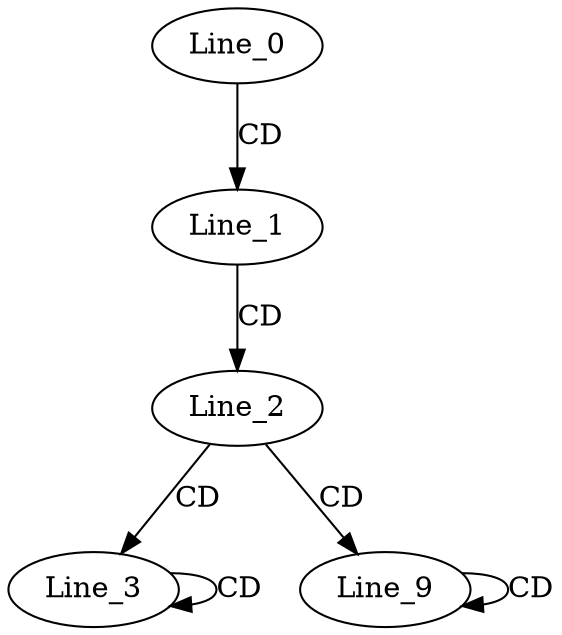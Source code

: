 digraph G {
  Line_0;
  Line_1;
  Line_2;
  Line_3;
  Line_3;
  Line_3;
  Line_9;
  Line_9;
  Line_0 -> Line_1 [ label="CD" ];
  Line_1 -> Line_2 [ label="CD" ];
  Line_2 -> Line_3 [ label="CD" ];
  Line_3 -> Line_3 [ label="CD" ];
  Line_2 -> Line_9 [ label="CD" ];
  Line_9 -> Line_9 [ label="CD" ];
}
